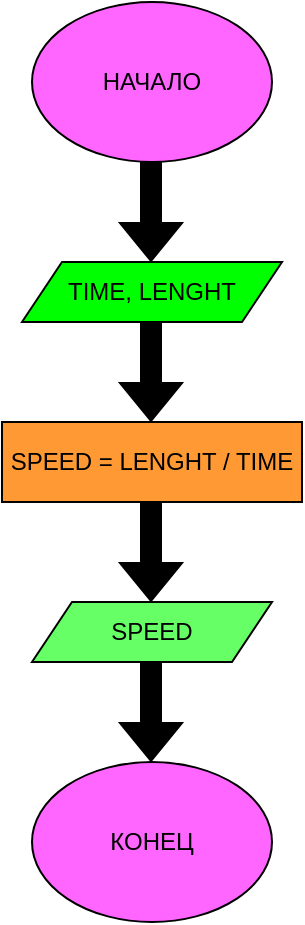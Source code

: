 <mxfile version="28.2.3">
  <diagram name="Страница — 1" id="6wKeyF5wwAIntv4mze58">
    <mxGraphModel grid="1" page="1" gridSize="10" guides="1" tooltips="1" connect="1" arrows="1" fold="1" pageScale="1" pageWidth="827" pageHeight="1169" math="0" shadow="0">
      <root>
        <mxCell id="0" />
        <mxCell id="1" parent="0" />
        <mxCell id="B0B_SiMH5k4kXzYlV86D-1" value="НАЧАЛО" style="ellipse;whiteSpace=wrap;html=1;fillColor=#FF66FF;" vertex="1" parent="1">
          <mxGeometry x="340" y="20" width="120" height="80" as="geometry" />
        </mxCell>
        <mxCell id="B0B_SiMH5k4kXzYlV86D-2" value="" style="shape=flexArrow;endArrow=classic;html=1;rounded=0;fillColor=#000000;" edge="1" parent="1">
          <mxGeometry width="50" height="50" relative="1" as="geometry">
            <mxPoint x="399.5" y="100" as="sourcePoint" />
            <mxPoint x="399.5" y="150" as="targetPoint" />
          </mxGeometry>
        </mxCell>
        <mxCell id="B0B_SiMH5k4kXzYlV86D-3" value="TIME, LENGHT" style="shape=parallelogram;perimeter=parallelogramPerimeter;whiteSpace=wrap;html=1;fixedSize=1;fillColor=#00FF00;" vertex="1" parent="1">
          <mxGeometry x="335" y="150" width="130" height="30" as="geometry" />
        </mxCell>
        <mxCell id="B0B_SiMH5k4kXzYlV86D-4" value="" style="shape=flexArrow;endArrow=classic;html=1;rounded=0;fillColor=#000000;" edge="1" parent="1">
          <mxGeometry width="50" height="50" relative="1" as="geometry">
            <mxPoint x="399.5" y="180" as="sourcePoint" />
            <mxPoint x="399.5" y="230" as="targetPoint" />
          </mxGeometry>
        </mxCell>
        <mxCell id="B0B_SiMH5k4kXzYlV86D-5" value="SPEED = LENGHT / TIME" style="rounded=0;whiteSpace=wrap;html=1;fillColor=#FF9933;" vertex="1" parent="1">
          <mxGeometry x="325" y="230" width="150" height="40" as="geometry" />
        </mxCell>
        <mxCell id="B0B_SiMH5k4kXzYlV86D-6" value="" style="shape=flexArrow;endArrow=classic;html=1;rounded=0;fillColor=#000000;" edge="1" parent="1">
          <mxGeometry width="50" height="50" relative="1" as="geometry">
            <mxPoint x="399.5" y="270" as="sourcePoint" />
            <mxPoint x="399.5" y="320" as="targetPoint" />
          </mxGeometry>
        </mxCell>
        <mxCell id="B0B_SiMH5k4kXzYlV86D-7" value="КОНЕЦ" style="ellipse;whiteSpace=wrap;html=1;fillColor=#FF66FF;" vertex="1" parent="1">
          <mxGeometry x="340" y="400" width="120" height="80" as="geometry" />
        </mxCell>
        <mxCell id="B0B_SiMH5k4kXzYlV86D-9" value="SPEED" style="shape=parallelogram;perimeter=parallelogramPerimeter;whiteSpace=wrap;html=1;fixedSize=1;fillColor=#66FF66;" vertex="1" parent="1">
          <mxGeometry x="340" y="320" width="120" height="30" as="geometry" />
        </mxCell>
        <mxCell id="B0B_SiMH5k4kXzYlV86D-10" value="" style="shape=flexArrow;endArrow=classic;html=1;rounded=0;fillColor=#000000;" edge="1" parent="1">
          <mxGeometry width="50" height="50" relative="1" as="geometry">
            <mxPoint x="399.5" y="350" as="sourcePoint" />
            <mxPoint x="399.5" y="400" as="targetPoint" />
          </mxGeometry>
        </mxCell>
      </root>
    </mxGraphModel>
  </diagram>
</mxfile>
